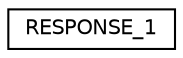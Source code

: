 digraph "Graphical Class Hierarchy"
{
  edge [fontname="Helvetica",fontsize="10",labelfontname="Helvetica",labelfontsize="10"];
  node [fontname="Helvetica",fontsize="10",shape=record];
  rankdir="LR";
  Node1 [label="RESPONSE_1",height=0.2,width=0.4,color="black", fillcolor="white", style="filled",URL="$union_r_e_s_p_o_n_s_e__1.html"];
}
